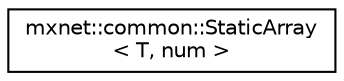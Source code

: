 digraph "Graphical Class Hierarchy"
{
  edge [fontname="Helvetica",fontsize="10",labelfontname="Helvetica",labelfontsize="10"];
  node [fontname="Helvetica",fontsize="10",shape=record];
  rankdir="LR";
  Node1 [label="mxnet::common::StaticArray\l\< T, num \>",height=0.2,width=0.4,color="black", fillcolor="white", style="filled",URL="$structmxnet_1_1common_1_1StaticArray.html",tooltip="Static array. This code is borrowed from struct Shape<ndim>, except that users can specify the type o..."];
}
